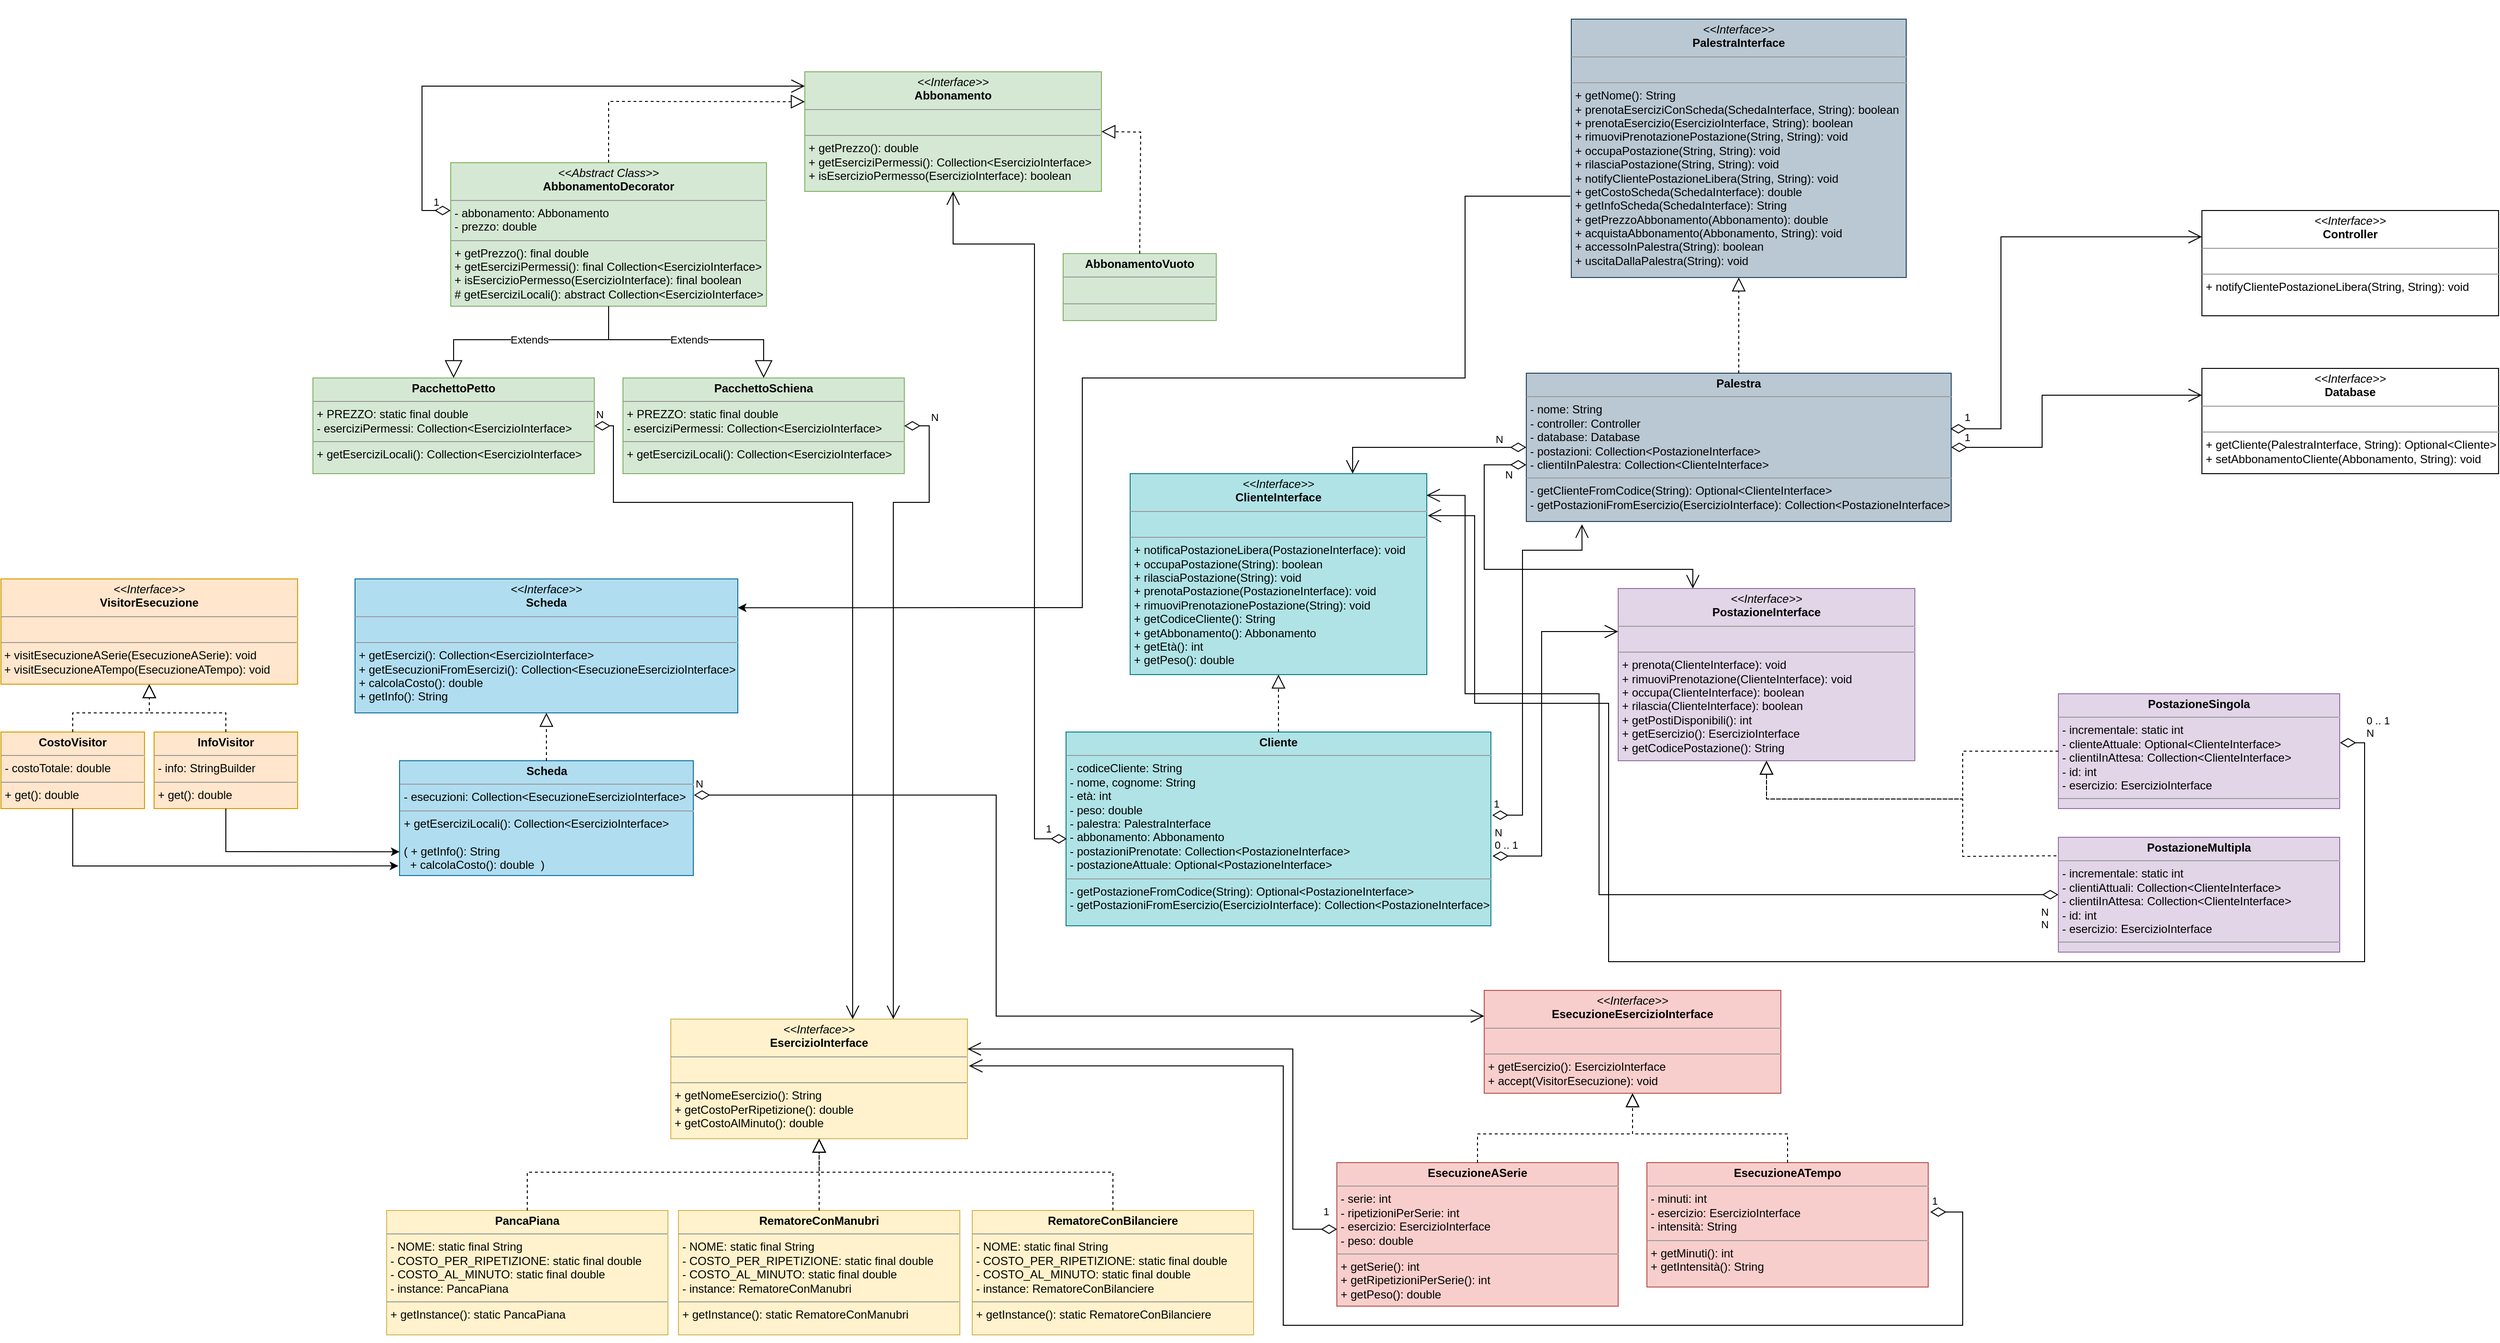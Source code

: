 <mxfile version="20.8.7" type="device"><diagram id="NcUBOvsC5XP6fZwKayEn" name="Page-1"><mxGraphModel dx="2740" dy="1532" grid="1" gridSize="10" guides="1" tooltips="1" connect="1" arrows="1" fold="1" page="1" pageScale="1" pageWidth="4681" pageHeight="3300" math="0" shadow="0"><root><mxCell id="0"/><mxCell id="1" parent="0"/><mxCell id="Mu6heI8uzKgFYWderFou-1" value="&lt;p style=&quot;margin:0px;margin-top:4px;text-align:center;&quot;&gt;&lt;i&gt;&amp;lt;&amp;lt;Interface&amp;gt;&amp;gt;&lt;/i&gt;&lt;br&gt;&lt;b&gt;Database&lt;/b&gt;&lt;br&gt;&lt;/p&gt;&lt;hr size=&quot;1&quot;&gt;&lt;p style=&quot;margin:0px;margin-left:4px;&quot;&gt;&lt;br&gt;&lt;/p&gt;&lt;hr size=&quot;1&quot;&gt;&lt;p style=&quot;margin:0px;margin-left:4px;&quot;&gt;+ getCliente(PalestraInterface, String): Optional&amp;lt;Cliente&amp;gt;&lt;br&gt;+ setAbbonamentoCliente(Abbonamento, String): void&lt;br&gt;&lt;/p&gt;" style="verticalAlign=top;align=left;overflow=fill;fontSize=12;fontFamily=Helvetica;html=1;" parent="1" vertex="1"><mxGeometry x="2650" y="1070" width="310" height="110" as="geometry"/></mxCell><mxCell id="Mu6heI8uzKgFYWderFou-2" value="&lt;p style=&quot;margin:0px;margin-top:4px;text-align:center;&quot;&gt;&lt;i&gt;&amp;lt;&amp;lt;Interface&amp;gt;&amp;gt;&lt;/i&gt;&lt;br&gt;&lt;b&gt;Controller&lt;/b&gt;&lt;br&gt;&lt;/p&gt;&lt;hr size=&quot;1&quot;&gt;&lt;p style=&quot;margin:0px;margin-left:4px;&quot;&gt;&lt;br&gt;&lt;/p&gt;&lt;hr size=&quot;1&quot;&gt;&lt;p style=&quot;margin:0px;margin-left:4px;&quot;&gt;+ notifyClientePostazioneLibera(String, String): void&lt;br&gt;&lt;/p&gt;" style="verticalAlign=top;align=left;overflow=fill;fontSize=12;fontFamily=Helvetica;html=1;" parent="1" vertex="1"><mxGeometry x="2650" y="905" width="310" height="110" as="geometry"/></mxCell><mxCell id="Mu6heI8uzKgFYWderFou-4" value="&amp;nbsp;" style="text;whiteSpace=wrap;html=1;" parent="1" vertex="1"><mxGeometry x="2011" y="685" width="40" height="40" as="geometry"/></mxCell><mxCell id="Mu6heI8uzKgFYWderFou-5" value="&lt;p style=&quot;margin:0px;margin-top:4px;text-align:center;&quot;&gt;&lt;i&gt;&amp;lt;&amp;lt;Interface&amp;gt;&amp;gt;&lt;/i&gt;&lt;br&gt;&lt;b&gt;PalestraInterface&lt;/b&gt;&lt;br&gt;&lt;/p&gt;&lt;hr size=&quot;1&quot;&gt;&lt;p style=&quot;margin:0px;margin-left:4px;&quot;&gt;&lt;br&gt;&lt;/p&gt;&lt;hr size=&quot;1&quot;&gt;&lt;p style=&quot;margin:0px;margin-left:4px;&quot;&gt;+ getNome(): String&lt;br&gt;+ prenotaEserciziConScheda(SchedaInterface, String): boolean&lt;/p&gt;&lt;p style=&quot;margin:0px;margin-left:4px;&quot;&gt;+ prenotaEsercizio(EsercizioInterface, String): boolean&lt;/p&gt;&lt;p style=&quot;margin:0px;margin-left:4px;&quot;&gt;+ rimuoviPrenotazionePostazione(String, String): void&lt;/p&gt;&lt;p style=&quot;margin:0px;margin-left:4px;&quot;&gt;+ occupaPostazione(String, String): void&lt;/p&gt;&lt;p style=&quot;margin:0px;margin-left:4px;&quot;&gt;+ rilasciaPostazione(String, String): void&lt;/p&gt;&lt;p style=&quot;margin:0px;margin-left:4px;&quot;&gt;+ notifyClientePostazioneLibera(String, String): void&lt;/p&gt;&lt;p style=&quot;margin:0px;margin-left:4px;&quot;&gt;+ getCostoScheda(SchedaInterface): double&lt;/p&gt;&lt;p style=&quot;margin:0px;margin-left:4px;&quot;&gt;+ getInfoScheda(SchedaInterface): String&lt;/p&gt;&lt;p style=&quot;margin:0px;margin-left:4px;&quot;&gt;+ getPrezzoAbbonamento(Abbonamento): double&lt;/p&gt;&lt;p style=&quot;margin:0px;margin-left:4px;&quot;&gt;+ acquistaAbbonamento(Abbonamento, String): void&lt;/p&gt;&lt;p style=&quot;margin:0px;margin-left:4px;&quot;&gt;+ accessoInPalestra(String): boolean&lt;/p&gt;&lt;p style=&quot;margin:0px;margin-left:4px;&quot;&gt;+ uscitaDallaPalestra(String): void&lt;br&gt;&lt;/p&gt;" style="verticalAlign=top;align=left;overflow=fill;fontSize=12;fontFamily=Helvetica;html=1;fillColor=#bac8d3;strokeColor=#23445d;" parent="1" vertex="1"><mxGeometry x="1991" y="705" width="350" height="270" as="geometry"/></mxCell><mxCell id="Mu6heI8uzKgFYWderFou-6" value="&lt;p style=&quot;margin:0px;margin-top:4px;text-align:center;&quot;&gt;&lt;i&gt;&amp;lt;&amp;lt;Interface&amp;gt;&amp;gt;&lt;/i&gt;&lt;br&gt;&lt;b&gt;Abbonamento&lt;/b&gt;&lt;br&gt;&lt;/p&gt;&lt;hr size=&quot;1&quot;&gt;&lt;p style=&quot;margin:0px;margin-left:4px;&quot;&gt;&lt;br&gt;&lt;/p&gt;&lt;hr size=&quot;1&quot;&gt;&lt;p style=&quot;margin:0px;margin-left:4px;&quot;&gt;+ getPrezzo(): double&lt;br&gt;+ getEserciziPermessi(): Collection&amp;lt;EsercizioInterface&amp;gt;&lt;/p&gt;&lt;p style=&quot;margin:0px;margin-left:4px;&quot;&gt;+ isEsercizioPermesso(EsercizioInterface): boolean&lt;br&gt;&lt;/p&gt;" style="verticalAlign=top;align=left;overflow=fill;fontSize=12;fontFamily=Helvetica;html=1;fillColor=#d5e8d4;strokeColor=#82b366;" parent="1" vertex="1"><mxGeometry x="1190" y="760" width="310" height="125" as="geometry"/></mxCell><mxCell id="Mu6heI8uzKgFYWderFou-7" value="&lt;p style=&quot;margin:0px;margin-top:4px;text-align:center;&quot;&gt;&lt;i&gt;&amp;lt;&amp;lt;Abstract Class&amp;gt;&amp;gt;&lt;/i&gt;&lt;br&gt;&lt;b&gt;AbbonamentoDecorator&lt;/b&gt;&lt;br&gt;&lt;/p&gt;&lt;hr size=&quot;1&quot;&gt;&lt;p style=&quot;margin:0px;margin-left:4px;&quot;&gt;- abbonamento: Abbonamento&lt;br&gt;&lt;/p&gt;&lt;p style=&quot;margin:0px;margin-left:4px;&quot;&gt;- prezzo: double&lt;br&gt;&lt;/p&gt;&lt;hr size=&quot;1&quot;&gt;&lt;p style=&quot;margin:0px;margin-left:4px;&quot;&gt;+ getPrezzo(): final double&lt;br&gt;+ getEserciziPermessi(): final Collection&amp;lt;EsercizioInterface&amp;gt;&lt;/p&gt;&lt;p style=&quot;margin:0px;margin-left:4px;&quot;&gt;+ isEsercizioPermesso(EsercizioInterface): final boolean&lt;/p&gt;&lt;p style=&quot;margin:0px;margin-left:4px;&quot;&gt;# getEserciziLocali(): abstract Collection&amp;lt;EsercizioInterface&amp;gt;&lt;br&gt;&lt;/p&gt;" style="verticalAlign=top;align=left;overflow=fill;fontSize=12;fontFamily=Helvetica;html=1;fillColor=#d5e8d4;strokeColor=#82b366;" parent="1" vertex="1"><mxGeometry x="820" y="855" width="330" height="150" as="geometry"/></mxCell><mxCell id="Mu6heI8uzKgFYWderFou-8" value="" style="endArrow=block;dashed=1;endFill=0;endSize=12;html=1;rounded=0;exitX=0.5;exitY=0;exitDx=0;exitDy=0;entryX=0;entryY=0.25;entryDx=0;entryDy=0;" parent="1" source="Mu6heI8uzKgFYWderFou-7" target="Mu6heI8uzKgFYWderFou-6" edge="1"><mxGeometry width="160" relative="1" as="geometry"><mxPoint x="1000" y="895" as="sourcePoint"/><mxPoint x="1160" y="895" as="targetPoint"/><Array as="points"><mxPoint x="985" y="791"/></Array></mxGeometry></mxCell><mxCell id="Mu6heI8uzKgFYWderFou-9" value="&lt;p style=&quot;margin:0px;margin-top:4px;text-align:center;&quot;&gt;&lt;i&gt;&amp;lt;&amp;lt;Interface&amp;gt;&amp;gt;&lt;/i&gt;&lt;br&gt;&lt;b&gt;ClienteInterface&lt;/b&gt;&lt;br&gt;&lt;/p&gt;&lt;hr size=&quot;1&quot;&gt;&lt;p style=&quot;margin:0px;margin-left:4px;&quot;&gt;&lt;br&gt;&lt;/p&gt;&lt;hr size=&quot;1&quot;&gt;&lt;p style=&quot;margin:0px;margin-left:4px;&quot;&gt;+ notificaPostazioneLibera(PostazioneInterface): void&lt;/p&gt;&lt;p style=&quot;margin:0px;margin-left:4px;&quot;&gt;+ occupaPostazione(String): boolean&lt;br&gt;&lt;/p&gt;&lt;p style=&quot;margin:0px;margin-left:4px;&quot;&gt;+ rilasciaPostazione(String): void&lt;/p&gt;&lt;p style=&quot;margin:0px;margin-left:4px;&quot;&gt;+ prenotaPostazione(PostazioneInterface): void&lt;/p&gt;&lt;p style=&quot;margin:0px;margin-left:4px;&quot;&gt;+ rimuoviPrenotazionePostazione(String): void&lt;/p&gt;&lt;p style=&quot;margin:0px;margin-left:4px;&quot;&gt;+ getCodiceCliente(): String&lt;/p&gt;&lt;p style=&quot;margin:0px;margin-left:4px;&quot;&gt;+ getAbbonamento(): Abbonamento&lt;/p&gt;&lt;p style=&quot;margin:0px;margin-left:4px;&quot;&gt;+ getEtà(): int&lt;/p&gt;&lt;p style=&quot;margin:0px;margin-left:4px;&quot;&gt;+ getPeso(): double&lt;br&gt;&lt;/p&gt;" style="verticalAlign=top;align=left;overflow=fill;fontSize=12;fontFamily=Helvetica;html=1;fillColor=#b0e3e6;strokeColor=#0e8088;" parent="1" vertex="1"><mxGeometry x="1530" y="1180" width="310" height="210" as="geometry"/></mxCell><mxCell id="Mu6heI8uzKgFYWderFou-10" value="&lt;p style=&quot;margin:0px;margin-top:4px;text-align:center;&quot;&gt;&lt;i&gt;&amp;lt;&amp;lt;Interface&amp;gt;&amp;gt;&lt;/i&gt;&lt;br&gt;&lt;b&gt;EsecuzioneEsercizioInterface&lt;/b&gt;&lt;br&gt;&lt;/p&gt;&lt;hr size=&quot;1&quot;&gt;&lt;p style=&quot;margin:0px;margin-left:4px;&quot;&gt;&lt;br&gt;&lt;/p&gt;&lt;hr size=&quot;1&quot;&gt;&lt;p style=&quot;margin:0px;margin-left:4px;&quot;&gt;+ getEsercizio(): EsercizioInterface&lt;/p&gt;&lt;p style=&quot;margin:0px;margin-left:4px;&quot;&gt;+ accept(VisitorEsecuzione): void&lt;br&gt;&lt;/p&gt;&lt;p style=&quot;margin:0px;margin-left:4px;&quot;&gt;&lt;br&gt;&lt;/p&gt;" style="verticalAlign=top;align=left;overflow=fill;fontSize=12;fontFamily=Helvetica;html=1;fillColor=#f8cecc;strokeColor=#b85450;" parent="1" vertex="1"><mxGeometry x="1900" y="1720" width="310" height="107.5" as="geometry"/></mxCell><mxCell id="Mu6heI8uzKgFYWderFou-11" value="&lt;p style=&quot;margin:0px;margin-top:4px;text-align:center;&quot;&gt;&lt;i&gt;&amp;lt;&amp;lt;Interface&amp;gt;&amp;gt;&lt;/i&gt;&lt;br&gt;&lt;b&gt;EsercizioInterface&lt;/b&gt;&lt;br&gt;&lt;/p&gt;&lt;hr size=&quot;1&quot;&gt;&lt;p style=&quot;margin:0px;margin-left:4px;&quot;&gt;&lt;br&gt;&lt;/p&gt;&lt;hr size=&quot;1&quot;&gt;&lt;p style=&quot;margin:0px;margin-left:4px;&quot;&gt;+ getNomeEsercizio(): String&lt;/p&gt;&lt;p style=&quot;margin:0px;margin-left:4px;&quot;&gt;+ getCostoPerRipetizione(): double&lt;br&gt;&lt;/p&gt;&lt;p style=&quot;margin:0px;margin-left:4px;&quot;&gt;+ getCostoAlMinuto(): double&lt;br&gt;&lt;/p&gt;" style="verticalAlign=top;align=left;overflow=fill;fontSize=12;fontFamily=Helvetica;html=1;fillColor=#fff2cc;strokeColor=#d6b656;" parent="1" vertex="1"><mxGeometry x="1050" y="1750" width="310" height="125" as="geometry"/></mxCell><mxCell id="Mu6heI8uzKgFYWderFou-12" value="&lt;p style=&quot;margin:0px;margin-top:4px;text-align:center;&quot;&gt;&lt;i&gt;&amp;lt;&amp;lt;Interface&amp;gt;&amp;gt;&lt;/i&gt;&lt;br&gt;&lt;b&gt;PostazioneInterface&lt;/b&gt;&lt;br&gt;&lt;/p&gt;&lt;hr size=&quot;1&quot;&gt;&lt;p style=&quot;margin:0px;margin-left:4px;&quot;&gt;&lt;br&gt;&lt;/p&gt;&lt;hr size=&quot;1&quot;&gt;&lt;p style=&quot;margin:0px;margin-left:4px;&quot;&gt;+ prenota(ClienteInterface): void&lt;br&gt;+ rimuoviPrenotazione(ClienteInterface): void&lt;br&gt;&lt;/p&gt;&lt;p style=&quot;margin:0px;margin-left:4px;&quot;&gt;+ occupa(ClienteInterface): boolean&lt;/p&gt;&lt;p style=&quot;margin:0px;margin-left:4px;&quot;&gt;+ rilascia(ClienteInterface): boolean&lt;/p&gt;&lt;p style=&quot;margin:0px;margin-left:4px;&quot;&gt;+ getPostiDisponibili(): int&lt;/p&gt;&lt;p style=&quot;margin:0px;margin-left:4px;&quot;&gt;+ getEsercizio(): EsercizioInterface&lt;/p&gt;&lt;p style=&quot;margin:0px;margin-left:4px;&quot;&gt;+ getCodicePostazione(): String&lt;br&gt;&lt;/p&gt;" style="verticalAlign=top;align=left;overflow=fill;fontSize=12;fontFamily=Helvetica;html=1;fillColor=#e1d5e7;strokeColor=#9673a6;" parent="1" vertex="1"><mxGeometry x="2040" y="1300" width="310" height="180" as="geometry"/></mxCell><mxCell id="Mu6heI8uzKgFYWderFou-13" value="&lt;p style=&quot;margin:0px;margin-top:4px;text-align:center;&quot;&gt;&lt;i&gt;&amp;lt;&amp;lt;Interface&amp;gt;&amp;gt;&lt;/i&gt;&lt;br&gt;&lt;b&gt;Scheda&lt;/b&gt;&lt;br&gt;&lt;/p&gt;&lt;hr size=&quot;1&quot;&gt;&lt;p style=&quot;margin:0px;margin-left:4px;&quot;&gt;&lt;br&gt;&lt;/p&gt;&lt;hr size=&quot;1&quot;&gt;&lt;p style=&quot;margin:0px;margin-left:4px;&quot;&gt;+ getEsercizi(): Collection&amp;lt;EsercizioInterface&amp;gt;&lt;/p&gt;&lt;p style=&quot;margin:0px;margin-left:4px;&quot;&gt;+ getEsecuzioniFromEsercizi(): Collection&amp;lt;EsecuzioneEsercizioInterface&amp;gt;&lt;/p&gt;&lt;p style=&quot;margin:0px;margin-left:4px;&quot;&gt;+ calcolaCosto(): double&lt;/p&gt;&lt;p style=&quot;margin:0px;margin-left:4px;&quot;&gt;+ getInfo(): String&lt;br&gt;&lt;/p&gt;" style="verticalAlign=top;align=left;overflow=fill;fontSize=12;fontFamily=Helvetica;html=1;fillColor=#b1ddf0;strokeColor=#10739e;" parent="1" vertex="1"><mxGeometry x="720" y="1290" width="400" height="140" as="geometry"/></mxCell><mxCell id="Mu6heI8uzKgFYWderFou-14" value="&lt;p style=&quot;margin:0px;margin-top:4px;text-align:center;&quot;&gt;&lt;i&gt;&amp;lt;&amp;lt;Interface&amp;gt;&amp;gt;&lt;/i&gt;&lt;br&gt;&lt;b&gt;VisitorEsecuzione&lt;/b&gt;&lt;br&gt;&lt;/p&gt;&lt;hr size=&quot;1&quot;&gt;&lt;p style=&quot;margin:0px;margin-left:4px;&quot;&gt;&lt;br&gt;&lt;/p&gt;&lt;hr size=&quot;1&quot;&gt;&lt;div&gt;&amp;nbsp;+ visitEsecuzioneASerie(EsecuzioneASerie): void&lt;/div&gt;&lt;div&gt;&amp;nbsp;+ visitEsecuzioneATempo(EsecuzioneATempo): void&lt;br&gt;&lt;/div&gt;&lt;div&gt;&lt;br&gt;&lt;/div&gt;&lt;p style=&quot;margin:0px;margin-left:4px;&quot;&gt;&lt;br&gt;&lt;/p&gt;" style="verticalAlign=top;align=left;overflow=fill;fontSize=12;fontFamily=Helvetica;html=1;fillColor=#ffe6cc;strokeColor=#d79b00;" parent="1" vertex="1"><mxGeometry x="350" y="1290" width="310" height="110" as="geometry"/></mxCell><mxCell id="Mu6heI8uzKgFYWderFou-15" value="&amp;nbsp;" style="text;whiteSpace=wrap;html=1;" parent="1" vertex="1"><mxGeometry x="880" y="815" width="40" height="40" as="geometry"/></mxCell><mxCell id="Mu6heI8uzKgFYWderFou-19" value="1" style="endArrow=open;html=1;endSize=12;startArrow=diamondThin;startSize=14;startFill=0;edgeStyle=orthogonalEdgeStyle;align=left;verticalAlign=bottom;rounded=0;entryX=0;entryY=0.12;entryDx=0;entryDy=0;entryPerimeter=0;exitX=0;exitY=0.333;exitDx=0;exitDy=0;exitPerimeter=0;" parent="1" source="Mu6heI8uzKgFYWderFou-7" target="Mu6heI8uzKgFYWderFou-6" edge="1"><mxGeometry x="-0.929" relative="1" as="geometry"><mxPoint x="890" y="705" as="sourcePoint"/><mxPoint x="1050" y="705" as="targetPoint"/><Array as="points"><mxPoint x="790" y="905"/><mxPoint x="790" y="775"/></Array><mxPoint as="offset"/></mxGeometry></mxCell><mxCell id="Mu6heI8uzKgFYWderFou-25" value="&lt;p style=&quot;margin:0px;margin-top:4px;text-align:center;&quot;&gt;&lt;b&gt;Palestra&lt;/b&gt;&lt;br&gt;&lt;/p&gt;&lt;hr size=&quot;1&quot;&gt;&lt;p style=&quot;margin:0px;margin-left:4px;&quot;&gt;- nome: String&lt;/p&gt;&lt;p style=&quot;margin:0px;margin-left:4px;&quot;&gt;- controller: Controller&lt;/p&gt;&lt;p style=&quot;margin:0px;margin-left:4px;&quot;&gt;- database: Database&lt;/p&gt;&lt;p style=&quot;margin:0px;margin-left:4px;&quot;&gt;- postazioni: Collection&amp;lt;PostazioneInterface&amp;gt;&lt;/p&gt;&lt;p style=&quot;margin:0px;margin-left:4px;&quot;&gt;- clientiInPalestra: Collection&amp;lt;ClienteInterface&amp;gt;&lt;br&gt;&lt;/p&gt;&lt;hr size=&quot;1&quot;&gt;&lt;p style=&quot;margin:0px;margin-left:4px;&quot;&gt;- getClienteFromCodice(String): Optional&amp;lt;ClienteInterface&amp;gt;&lt;/p&gt;&lt;p style=&quot;margin:0px;margin-left:4px;&quot;&gt;- getPostazioniFromEsercizio(EsercizioInterface): Collection&amp;lt;PostazioneInterface&amp;gt;&lt;br&gt;&lt;/p&gt;" style="verticalAlign=top;align=left;overflow=fill;fontSize=12;fontFamily=Helvetica;html=1;fillColor=#bac8d3;strokeColor=#23445d;" parent="1" vertex="1"><mxGeometry x="1944" y="1075" width="444" height="155" as="geometry"/></mxCell><mxCell id="Mu6heI8uzKgFYWderFou-30" value="1" style="endArrow=open;html=1;endSize=12;startArrow=diamondThin;startSize=14;startFill=0;edgeStyle=orthogonalEdgeStyle;align=left;verticalAlign=bottom;rounded=0;exitX=0.998;exitY=0.375;exitDx=0;exitDy=0;exitPerimeter=0;entryX=0;entryY=0.25;entryDx=0;entryDy=0;" parent="1" source="Mu6heI8uzKgFYWderFou-25" target="Mu6heI8uzKgFYWderFou-2" edge="1"><mxGeometry x="-0.944" y="3" relative="1" as="geometry"><mxPoint x="2490" y="1100" as="sourcePoint"/><mxPoint x="2650" y="1100" as="targetPoint"/><Array as="points"><mxPoint x="2440" y="1133"/><mxPoint x="2440" y="933"/></Array><mxPoint as="offset"/></mxGeometry></mxCell><mxCell id="Mu6heI8uzKgFYWderFou-31" value="1" style="endArrow=open;html=1;endSize=12;startArrow=diamondThin;startSize=14;startFill=0;edgeStyle=orthogonalEdgeStyle;align=left;verticalAlign=bottom;rounded=0;exitX=1;exitY=0.5;exitDx=0;exitDy=0;entryX=0;entryY=0.25;entryDx=0;entryDy=0;" parent="1" source="Mu6heI8uzKgFYWderFou-25" target="Mu6heI8uzKgFYWderFou-1" edge="1"><mxGeometry x="-0.924" y="3" relative="1" as="geometry"><mxPoint x="2430.002" y="1164.995" as="sourcePoint"/><mxPoint x="2692.89" y="964.37" as="targetPoint"/><Array as="points"><mxPoint x="2483" y="1153"/><mxPoint x="2483" y="1098"/><mxPoint x="2650" y="1098"/></Array><mxPoint y="1" as="offset"/></mxGeometry></mxCell><mxCell id="Mu6heI8uzKgFYWderFou-34" value="N" style="endArrow=open;html=1;endSize=12;startArrow=diamondThin;startSize=14;startFill=0;edgeStyle=orthogonalEdgeStyle;align=left;verticalAlign=bottom;rounded=0;entryX=0.75;entryY=0;entryDx=0;entryDy=0;exitX=0;exitY=0.5;exitDx=0;exitDy=0;" parent="1" source="Mu6heI8uzKgFYWderFou-25" target="Mu6heI8uzKgFYWderFou-9" edge="1"><mxGeometry x="-0.675" relative="1" as="geometry"><mxPoint x="1940" y="1150" as="sourcePoint"/><mxPoint x="2130" y="1270" as="targetPoint"/><mxPoint as="offset"/></mxGeometry></mxCell><mxCell id="Mu6heI8uzKgFYWderFou-35" value="N" style="endArrow=open;html=1;endSize=12;startArrow=diamondThin;startSize=14;startFill=0;edgeStyle=orthogonalEdgeStyle;align=left;verticalAlign=bottom;rounded=0;entryX=0.25;entryY=0;entryDx=0;entryDy=0;exitX=0;exitY=0.618;exitDx=0;exitDy=0;exitPerimeter=0;" parent="1" source="Mu6heI8uzKgFYWderFou-25" target="Mu6heI8uzKgFYWderFou-12" edge="1"><mxGeometry x="-0.877" y="19" relative="1" as="geometry"><mxPoint x="1940" y="1170" as="sourcePoint"/><mxPoint x="1620" y="1430" as="targetPoint"/><mxPoint as="offset"/><Array as="points"><mxPoint x="1900" y="1171"/><mxPoint x="1900" y="1280"/><mxPoint x="2118" y="1280"/><mxPoint x="2118" y="1300"/><mxPoint x="2117" y="1300"/></Array></mxGeometry></mxCell><mxCell id="Mu6heI8uzKgFYWderFou-36" value="&lt;p style=&quot;margin:0px;margin-top:4px;text-align:center;&quot;&gt;&lt;b&gt;AbbonamentoVuoto&lt;/b&gt;&lt;br&gt;&lt;/p&gt;&lt;hr size=&quot;1&quot;&gt;&lt;p style=&quot;margin:0px;margin-left:4px;&quot;&gt;&lt;br&gt;&lt;/p&gt;&lt;hr size=&quot;1&quot;&gt;" style="verticalAlign=top;align=left;overflow=fill;fontSize=12;fontFamily=Helvetica;html=1;fillColor=#d5e8d4;strokeColor=#82b366;" parent="1" vertex="1"><mxGeometry x="1460" y="950" width="160" height="70" as="geometry"/></mxCell><mxCell id="Mu6heI8uzKgFYWderFou-38" value="&lt;p style=&quot;margin:0px;margin-top:4px;text-align:center;&quot;&gt;&lt;b&gt;PacchettoPetto&lt;/b&gt;&lt;br&gt;&lt;/p&gt;&lt;hr size=&quot;1&quot;&gt;&lt;p style=&quot;margin:0px;margin-left:4px;&quot;&gt;+ PREZZO: static final double&lt;/p&gt;&lt;p style=&quot;margin:0px;margin-left:4px;&quot;&gt;- eserciziPermessi: Collection&amp;lt;EsercizioInterface&amp;gt;&lt;br&gt;&lt;/p&gt;&lt;hr size=&quot;1&quot;&gt;&lt;p style=&quot;margin:0px;margin-left:4px;&quot;&gt;+ getEserciziLocali(): Collection&amp;lt;EsercizioInterface&amp;gt;&lt;br&gt;&lt;/p&gt;&lt;p style=&quot;margin:0px;margin-left:4px;&quot;&gt;&lt;br&gt;&lt;/p&gt;" style="verticalAlign=top;align=left;overflow=fill;fontSize=12;fontFamily=Helvetica;html=1;fillColor=#d5e8d4;strokeColor=#82b366;" parent="1" vertex="1"><mxGeometry x="676" y="1080" width="294" height="100" as="geometry"/></mxCell><mxCell id="Mu6heI8uzKgFYWderFou-39" value="&lt;p style=&quot;margin:0px;margin-top:4px;text-align:center;&quot;&gt;&lt;b&gt;PacchettoSchiena&lt;/b&gt;&lt;br&gt;&lt;/p&gt;&lt;hr size=&quot;1&quot;&gt;&lt;p style=&quot;margin:0px;margin-left:4px;&quot;&gt;+ PREZZO: static final double&lt;/p&gt;&lt;p style=&quot;margin:0px;margin-left:4px;&quot;&gt;- eserciziPermessi: Collection&amp;lt;EsercizioInterface&amp;gt;&lt;br&gt;&lt;/p&gt;&lt;hr size=&quot;1&quot;&gt;&lt;p style=&quot;margin:0px;margin-left:4px;&quot;&gt;+ getEserciziLocali(): Collection&amp;lt;EsercizioInterface&amp;gt;&lt;br&gt;&lt;/p&gt;&lt;p style=&quot;margin:0px;margin-left:4px;&quot;&gt;&lt;br&gt;&lt;/p&gt;" style="verticalAlign=top;align=left;overflow=fill;fontSize=12;fontFamily=Helvetica;html=1;fillColor=#d5e8d4;strokeColor=#82b366;" parent="1" vertex="1"><mxGeometry x="1000" y="1080" width="294" height="100" as="geometry"/></mxCell><mxCell id="Mu6heI8uzKgFYWderFou-40" value="Extends" style="endArrow=block;endSize=16;endFill=0;html=1;rounded=0;exitX=0.5;exitY=1;exitDx=0;exitDy=0;entryX=0.5;entryY=0;entryDx=0;entryDy=0;" parent="1" source="Mu6heI8uzKgFYWderFou-7" target="Mu6heI8uzKgFYWderFou-39" edge="1"><mxGeometry width="160" relative="1" as="geometry"><mxPoint x="992.5" y="1010" as="sourcePoint"/><mxPoint x="1110" y="1075" as="targetPoint"/><Array as="points"><mxPoint x="985" y="1040"/><mxPoint x="1147" y="1040"/></Array></mxGeometry></mxCell><mxCell id="Mu6heI8uzKgFYWderFou-41" value="Extends" style="endArrow=block;endSize=16;endFill=0;html=1;rounded=0;exitX=0.5;exitY=1;exitDx=0;exitDy=0;entryX=0.5;entryY=0;entryDx=0;entryDy=0;" parent="1" source="Mu6heI8uzKgFYWderFou-7" target="Mu6heI8uzKgFYWderFou-38" edge="1"><mxGeometry width="160" relative="1" as="geometry"><mxPoint x="980" y="1015" as="sourcePoint"/><mxPoint x="1142.0" y="1090" as="targetPoint"/><Array as="points"><mxPoint x="985" y="1040"/><mxPoint x="823" y="1040"/></Array></mxGeometry></mxCell><mxCell id="Mu6heI8uzKgFYWderFou-43" value="N" style="endArrow=open;html=1;endSize=12;startArrow=diamondThin;startSize=14;startFill=0;edgeStyle=orthogonalEdgeStyle;align=left;verticalAlign=bottom;rounded=0;entryX=0.75;entryY=0;entryDx=0;entryDy=0;exitX=1;exitY=0.5;exitDx=0;exitDy=0;" parent="1" source="Mu6heI8uzKgFYWderFou-39" target="Mu6heI8uzKgFYWderFou-11" edge="1"><mxGeometry x="-0.926" relative="1" as="geometry"><mxPoint x="1460" y="1190.01" as="sourcePoint"/><mxPoint x="1278.5" y="1217.51" as="targetPoint"/><mxPoint as="offset"/><Array as="points"><mxPoint x="1320" y="1130"/><mxPoint x="1320" y="1210"/><mxPoint x="1283" y="1210"/></Array></mxGeometry></mxCell><mxCell id="Mu6heI8uzKgFYWderFou-45" value="N" style="endArrow=open;html=1;endSize=12;startArrow=diamondThin;startSize=14;startFill=0;edgeStyle=orthogonalEdgeStyle;align=left;verticalAlign=bottom;rounded=0;exitX=1;exitY=0.5;exitDx=0;exitDy=0;entryX=0.613;entryY=0;entryDx=0;entryDy=0;entryPerimeter=0;" parent="1" source="Mu6heI8uzKgFYWderFou-38" target="Mu6heI8uzKgFYWderFou-11" edge="1"><mxGeometry x="-1" y="3" relative="1" as="geometry"><mxPoint x="1180" y="1500" as="sourcePoint"/><mxPoint x="1340" y="1500" as="targetPoint"/><Array as="points"><mxPoint x="990" y="1130"/><mxPoint x="990" y="1210"/><mxPoint x="1240" y="1210"/></Array></mxGeometry></mxCell><mxCell id="Mu6heI8uzKgFYWderFou-47" value="&lt;p style=&quot;margin:0px;margin-top:4px;text-align:center;&quot;&gt;&lt;b&gt;Cliente&lt;/b&gt;&lt;br&gt;&lt;/p&gt;&lt;hr size=&quot;1&quot;&gt;&lt;p style=&quot;margin:0px;margin-left:4px;&quot;&gt;- codiceCliente: String&lt;br&gt;&lt;/p&gt;&lt;p style=&quot;margin:0px;margin-left:4px;&quot;&gt;- nome, cognome: String&lt;/p&gt;&lt;p style=&quot;margin:0px;margin-left:4px;&quot;&gt;- età: int&lt;/p&gt;&lt;p style=&quot;margin:0px;margin-left:4px;&quot;&gt;- peso: double&lt;br&gt;&lt;/p&gt;&lt;p style=&quot;margin:0px;margin-left:4px;&quot;&gt;- palestra: PalestraInterface&lt;br&gt;&lt;/p&gt;&lt;p style=&quot;margin:0px;margin-left:4px;&quot;&gt;- abbonamento: Abbonamento&lt;br&gt;&lt;/p&gt;&lt;p style=&quot;margin:0px;margin-left:4px;&quot;&gt;- postazioniPrenotate: Collection&amp;lt;PostazioneInterface&amp;gt;&lt;/p&gt;&lt;p style=&quot;margin:0px;margin-left:4px;&quot;&gt;- postazioneAttuale: Optional&amp;lt;PostazioneInterface&amp;gt;&lt;br&gt;&lt;/p&gt;&lt;hr size=&quot;1&quot;&gt;&lt;p style=&quot;margin:0px;margin-left:4px;&quot;&gt;- getPostazioneFromCodice(String): Optional&amp;lt;PostazioneInterface&amp;gt;&lt;/p&gt;&lt;p style=&quot;margin:0px;margin-left:4px;&quot;&gt;- getPostazioniFromEsercizio(EsercizioInterface): Collection&amp;lt;PostazioneInterface&amp;gt;&lt;br&gt;&lt;/p&gt;" style="verticalAlign=top;align=left;overflow=fill;fontSize=12;fontFamily=Helvetica;html=1;fillColor=#b0e3e6;strokeColor=#0e8088;" parent="1" vertex="1"><mxGeometry x="1463" y="1450" width="444" height="202.5" as="geometry"/></mxCell><mxCell id="Mu6heI8uzKgFYWderFou-49" value="1" style="endArrow=open;html=1;endSize=12;startArrow=diamondThin;startSize=14;startFill=0;edgeStyle=orthogonalEdgeStyle;align=left;verticalAlign=bottom;rounded=0;exitX=0.002;exitY=0.551;exitDx=0;exitDy=0;entryX=0.5;entryY=1;entryDx=0;entryDy=0;exitPerimeter=0;" parent="1" source="Mu6heI8uzKgFYWderFou-47" target="Mu6heI8uzKgFYWderFou-6" edge="1"><mxGeometry x="-0.94" y="-2" relative="1" as="geometry"><mxPoint x="1570" y="1280" as="sourcePoint"/><mxPoint x="1410" y="1280" as="targetPoint"/><Array as="points"><mxPoint x="1430" y="1562"/><mxPoint x="1430" y="940"/><mxPoint x="1345" y="940"/></Array><mxPoint as="offset"/></mxGeometry></mxCell><mxCell id="Mu6heI8uzKgFYWderFou-50" value="1" style="endArrow=open;html=1;endSize=12;startArrow=diamondThin;startSize=14;startFill=0;edgeStyle=orthogonalEdgeStyle;align=left;verticalAlign=bottom;rounded=0;exitX=1.003;exitY=0.429;exitDx=0;exitDy=0;entryX=0.131;entryY=1.019;entryDx=0;entryDy=0;entryPerimeter=0;exitPerimeter=0;" parent="1" source="Mu6heI8uzKgFYWderFou-47" target="Mu6heI8uzKgFYWderFou-25" edge="1"><mxGeometry x="-1" y="3" relative="1" as="geometry"><mxPoint x="1710" y="1390" as="sourcePoint"/><mxPoint x="1870" y="1390" as="targetPoint"/><Array as="points"><mxPoint x="1940" y="1537"/><mxPoint x="1940" y="1260"/><mxPoint x="2002" y="1260"/></Array></mxGeometry></mxCell><mxCell id="Mu6heI8uzKgFYWderFou-51" value="&lt;div&gt;N&lt;br&gt;&lt;/div&gt;&lt;div&gt;0 .. 1&lt;/div&gt;" style="endArrow=open;html=1;endSize=12;startArrow=diamondThin;startSize=14;startFill=0;edgeStyle=orthogonalEdgeStyle;align=left;verticalAlign=bottom;rounded=0;exitX=1.004;exitY=0.64;exitDx=0;exitDy=0;entryX=0;entryY=0.25;entryDx=0;entryDy=0;exitPerimeter=0;" parent="1" source="Mu6heI8uzKgFYWderFou-47" target="Mu6heI8uzKgFYWderFou-12" edge="1"><mxGeometry x="-1" y="3" relative="1" as="geometry"><mxPoint x="1944.8" y="1537.685" as="sourcePoint"/><mxPoint x="2039.964" y="1270.005" as="targetPoint"/><Array as="points"><mxPoint x="1960" y="1580"/><mxPoint x="1960" y="1345"/></Array></mxGeometry></mxCell><mxCell id="Mu6heI8uzKgFYWderFou-53" value="&lt;p style=&quot;margin:0px;margin-top:4px;text-align:center;&quot;&gt;&lt;b&gt;EsecuzioneASerie&lt;/b&gt;&lt;br&gt;&lt;/p&gt;&lt;hr size=&quot;1&quot;&gt;&lt;p style=&quot;margin:0px;margin-left:4px;&quot;&gt;- serie: int&lt;/p&gt;&lt;p style=&quot;margin:0px;margin-left:4px;&quot;&gt;- ripetizioniPerSerie: int&lt;/p&gt;&lt;p style=&quot;margin:0px;margin-left:4px;&quot;&gt;- esercizio: EsercizioInterface&lt;/p&gt;&lt;p style=&quot;margin:0px;margin-left:4px;&quot;&gt;- peso: double&lt;br&gt;&lt;/p&gt;&lt;hr size=&quot;1&quot;&gt;&lt;p style=&quot;margin:0px;margin-left:4px;&quot;&gt;+ getSerie(): int&lt;/p&gt;&lt;p style=&quot;margin:0px;margin-left:4px;&quot;&gt;+ getRipetizioniPerSerie(): int&lt;/p&gt;&lt;p style=&quot;margin:0px;margin-left:4px;&quot;&gt;+ getPeso(): double&lt;br&gt;&lt;/p&gt;&lt;p style=&quot;margin:0px;margin-left:4px;&quot;&gt;&lt;br&gt;&lt;/p&gt;" style="verticalAlign=top;align=left;overflow=fill;fontSize=12;fontFamily=Helvetica;html=1;fillColor=#f8cecc;strokeColor=#b85450;" parent="1" vertex="1"><mxGeometry x="1746" y="1900" width="294" height="150" as="geometry"/></mxCell><mxCell id="Mu6heI8uzKgFYWderFou-54" value="&lt;p style=&quot;margin:0px;margin-top:4px;text-align:center;&quot;&gt;&lt;b&gt;EsecuzioneATempo&lt;/b&gt;&lt;br&gt;&lt;/p&gt;&lt;hr size=&quot;1&quot;&gt;&lt;p style=&quot;margin:0px;margin-left:4px;&quot;&gt;- minuti: int&lt;br&gt;&lt;/p&gt;&lt;p style=&quot;margin:0px;margin-left:4px;&quot;&gt;- esercizio: EsercizioInterface&lt;/p&gt;&lt;p style=&quot;margin:0px;margin-left:4px;&quot;&gt;- intensità: String&lt;br&gt;&lt;/p&gt;&lt;hr size=&quot;1&quot;&gt;&lt;p style=&quot;margin:0px;margin-left:4px;&quot;&gt;+ getMinuti(): int&lt;/p&gt;&lt;p style=&quot;margin:0px;margin-left:4px;&quot;&gt;+ getIntensità(): String&lt;br&gt;&lt;/p&gt;&lt;p style=&quot;margin:0px;margin-left:4px;&quot;&gt;&lt;br&gt;&lt;/p&gt;" style="verticalAlign=top;align=left;overflow=fill;fontSize=12;fontFamily=Helvetica;html=1;fillColor=#f8cecc;strokeColor=#b85450;" parent="1" vertex="1"><mxGeometry x="2070" y="1900" width="294" height="130" as="geometry"/></mxCell><mxCell id="Mu6heI8uzKgFYWderFou-57" value="1" style="endArrow=open;html=1;endSize=12;startArrow=diamondThin;startSize=14;startFill=0;edgeStyle=orthogonalEdgeStyle;align=left;verticalAlign=bottom;rounded=0;exitX=0.001;exitY=0.464;exitDx=0;exitDy=0;entryX=1;entryY=0.25;entryDx=0;entryDy=0;exitPerimeter=0;" parent="1" source="Mu6heI8uzKgFYWderFou-53" target="Mu6heI8uzKgFYWderFou-11" edge="1"><mxGeometry x="-0.943" y="-10" relative="1" as="geometry"><mxPoint x="1660" y="1790" as="sourcePoint"/><mxPoint x="1500" y="1790" as="targetPoint"/><Array as="points"><mxPoint x="1700" y="1970"/><mxPoint x="1700" y="1781"/></Array><mxPoint as="offset"/></mxGeometry></mxCell><mxCell id="Mu6heI8uzKgFYWderFou-58" value="1" style="endArrow=open;html=1;endSize=12;startArrow=diamondThin;startSize=14;startFill=0;edgeStyle=orthogonalEdgeStyle;align=left;verticalAlign=bottom;rounded=0;entryX=1.005;entryY=0.391;entryDx=0;entryDy=0;entryPerimeter=0;exitX=1.007;exitY=0.397;exitDx=0;exitDy=0;exitPerimeter=0;" parent="1" source="Mu6heI8uzKgFYWderFou-54" target="Mu6heI8uzKgFYWderFou-11" edge="1"><mxGeometry x="-1" y="3" relative="1" as="geometry"><mxPoint x="1746.294" y="1988.35" as="sourcePoint"/><mxPoint x="1410" y="1800" as="targetPoint"/><Array as="points"><mxPoint x="2400" y="1952"/><mxPoint x="2400" y="2070"/><mxPoint x="1690" y="2070"/><mxPoint x="1690" y="1799"/></Array></mxGeometry></mxCell><mxCell id="Mu6heI8uzKgFYWderFou-59" value="&lt;p style=&quot;margin:0px;margin-top:4px;text-align:center;&quot;&gt;&lt;b&gt;PancaPiana&lt;/b&gt;&lt;br&gt;&lt;/p&gt;&lt;hr size=&quot;1&quot;&gt;&lt;p style=&quot;margin:0px;margin-left:4px;&quot;&gt;- NOME: static final String&lt;br&gt;&lt;/p&gt;&lt;p style=&quot;margin:0px;margin-left:4px;&quot;&gt;- COSTO_PER_RIPETIZIONE: static final double&lt;br&gt;&lt;/p&gt;&lt;p style=&quot;margin:0px;margin-left:4px;&quot;&gt;- COSTO_AL_MINUTO: static final double&lt;/p&gt;&lt;p style=&quot;margin:0px;margin-left:4px;&quot;&gt;- instance: PancaPiana&lt;br&gt;&lt;/p&gt;&lt;hr size=&quot;1&quot;&gt;&lt;p style=&quot;margin:0px;margin-left:4px;&quot;&gt;+ getInstance(): static PancaPiana&lt;br&gt;&lt;/p&gt;&lt;p style=&quot;margin:0px;margin-left:4px;&quot;&gt;&lt;br&gt;&lt;/p&gt;" style="verticalAlign=top;align=left;overflow=fill;fontSize=12;fontFamily=Helvetica;html=1;fillColor=#fff2cc;strokeColor=#d6b656;" parent="1" vertex="1"><mxGeometry x="753" y="1950" width="294" height="130" as="geometry"/></mxCell><mxCell id="Mu6heI8uzKgFYWderFou-60" value="&lt;p style=&quot;margin:0px;margin-top:4px;text-align:center;&quot;&gt;&lt;b&gt;RematoreConManubri&lt;/b&gt;&lt;br&gt;&lt;/p&gt;&lt;hr size=&quot;1&quot;&gt;&lt;p style=&quot;margin:0px;margin-left:4px;&quot;&gt;- NOME: static final String&lt;br&gt;&lt;/p&gt;&lt;p style=&quot;margin:0px;margin-left:4px;&quot;&gt;- COSTO_PER_RIPETIZIONE: static final double&lt;br&gt;&lt;/p&gt;&lt;p style=&quot;margin:0px;margin-left:4px;&quot;&gt;- COSTO_AL_MINUTO: static final double&lt;/p&gt;&lt;p style=&quot;margin:0px;margin-left:4px;&quot;&gt;- instance: RematoreConManubri&lt;br&gt;&lt;/p&gt;&lt;hr size=&quot;1&quot;&gt;&lt;p style=&quot;margin:0px;margin-left:4px;&quot;&gt;+ getInstance(): static RematoreConManubri&lt;br&gt;&lt;/p&gt;&lt;p style=&quot;margin:0px;margin-left:4px;&quot;&gt;&lt;br&gt;&lt;/p&gt;" style="verticalAlign=top;align=left;overflow=fill;fontSize=12;fontFamily=Helvetica;html=1;fillColor=#fff2cc;strokeColor=#d6b656;" parent="1" vertex="1"><mxGeometry x="1058" y="1950" width="294" height="130" as="geometry"/></mxCell><mxCell id="Mu6heI8uzKgFYWderFou-61" value="&lt;p style=&quot;margin:0px;margin-top:4px;text-align:center;&quot;&gt;&lt;b&gt;RematoreConBilanciere&lt;/b&gt;&lt;br&gt;&lt;/p&gt;&lt;hr size=&quot;1&quot;&gt;&lt;p style=&quot;margin:0px;margin-left:4px;&quot;&gt;- NOME: static final String&lt;br&gt;&lt;/p&gt;&lt;p style=&quot;margin:0px;margin-left:4px;&quot;&gt;- COSTO_PER_RIPETIZIONE: static final double&lt;br&gt;&lt;/p&gt;&lt;p style=&quot;margin:0px;margin-left:4px;&quot;&gt;- COSTO_AL_MINUTO: static final double&lt;/p&gt;&lt;p style=&quot;margin:0px;margin-left:4px;&quot;&gt;- instance: RematoreConBilanciere&lt;br&gt;&lt;/p&gt;&lt;hr size=&quot;1&quot;&gt;&lt;p style=&quot;margin:0px;margin-left:4px;&quot;&gt;+ getInstance(): static RematoreConBilanciere&lt;br&gt;&lt;/p&gt;&lt;p style=&quot;margin:0px;margin-left:4px;&quot;&gt;&lt;br&gt;&lt;/p&gt;" style="verticalAlign=top;align=left;overflow=fill;fontSize=12;fontFamily=Helvetica;html=1;fillColor=#fff2cc;strokeColor=#d6b656;" parent="1" vertex="1"><mxGeometry x="1365" y="1950" width="294" height="130" as="geometry"/></mxCell><mxCell id="Mu6heI8uzKgFYWderFou-65" value="&lt;p style=&quot;margin:0px;margin-top:4px;text-align:center;&quot;&gt;&lt;b&gt;PostazioneSingola&lt;/b&gt;&lt;br&gt;&lt;/p&gt;&lt;hr size=&quot;1&quot;&gt;&lt;p style=&quot;margin:0px;margin-left:4px;&quot;&gt;- incrementale: static int&lt;br&gt;&lt;/p&gt;&lt;p style=&quot;margin:0px;margin-left:4px;&quot;&gt;- clienteAttuale: Optional&amp;lt;ClienteInterface&amp;gt;&lt;br&gt;&lt;/p&gt;&lt;p style=&quot;margin:0px;margin-left:4px;&quot;&gt;- clientiInAttesa: Collection&amp;lt;ClienteInterface&amp;gt;&lt;/p&gt;&lt;p style=&quot;margin:0px;margin-left:4px;&quot;&gt;- id: int&lt;/p&gt;&lt;p style=&quot;margin:0px;margin-left:4px;&quot;&gt;- esercizio: EsercizioInterface&lt;br&gt;&lt;/p&gt;&lt;hr size=&quot;1&quot;&gt;&lt;p style=&quot;margin:0px;margin-left:4px;&quot;&gt;&lt;br&gt;&lt;/p&gt;" style="verticalAlign=top;align=left;overflow=fill;fontSize=12;fontFamily=Helvetica;html=1;fillColor=#e1d5e7;strokeColor=#9673a6;" parent="1" vertex="1"><mxGeometry x="2500" y="1410" width="294" height="120" as="geometry"/></mxCell><mxCell id="Mu6heI8uzKgFYWderFou-66" value="&lt;p style=&quot;margin:0px;margin-top:4px;text-align:center;&quot;&gt;&lt;b&gt;PostazioneMultipla&lt;/b&gt;&lt;br&gt;&lt;/p&gt;&lt;hr size=&quot;1&quot;&gt;&lt;p style=&quot;margin:0px;margin-left:4px;&quot;&gt;- incrementale: static int&lt;br&gt;&lt;/p&gt;&lt;p style=&quot;margin:0px;margin-left:4px;&quot;&gt;- clientiAttuali: Collection&amp;lt;ClienteInterface&amp;gt;&lt;br&gt;&lt;/p&gt;&lt;p style=&quot;margin:0px;margin-left:4px;&quot;&gt;- clientiInAttesa: Collection&amp;lt;ClienteInterface&amp;gt;&lt;/p&gt;&lt;p style=&quot;margin:0px;margin-left:4px;&quot;&gt;- id: int&lt;/p&gt;&lt;p style=&quot;margin:0px;margin-left:4px;&quot;&gt;- esercizio: EsercizioInterface&lt;br&gt;&lt;/p&gt;&lt;hr size=&quot;1&quot;&gt;&lt;p style=&quot;margin:0px;margin-left:4px;&quot;&gt;&lt;br&gt;&lt;/p&gt;" style="verticalAlign=top;align=left;overflow=fill;fontSize=12;fontFamily=Helvetica;html=1;fillColor=#e1d5e7;strokeColor=#9673a6;" parent="1" vertex="1"><mxGeometry x="2500" y="1560" width="294" height="120" as="geometry"/></mxCell><mxCell id="Mu6heI8uzKgFYWderFou-70" value="&lt;div&gt;N&lt;br&gt;&lt;/div&gt;&lt;div&gt;N&lt;br&gt;&lt;/div&gt;" style="endArrow=open;html=1;endSize=12;startArrow=diamondThin;startSize=14;startFill=0;edgeStyle=orthogonalEdgeStyle;align=left;verticalAlign=bottom;rounded=0;exitX=0;exitY=0.5;exitDx=0;exitDy=0;entryX=0.999;entryY=0.108;entryDx=0;entryDy=0;entryPerimeter=0;" parent="1" source="Mu6heI8uzKgFYWderFou-66" target="Mu6heI8uzKgFYWderFou-9" edge="1"><mxGeometry x="-0.963" y="40" relative="1" as="geometry"><mxPoint x="2406.22" y="1575" as="sourcePoint"/><mxPoint x="2050" y="1560" as="targetPoint"/><Array as="points"><mxPoint x="2020" y="1620"/><mxPoint x="2020" y="1410"/><mxPoint x="1880" y="1410"/><mxPoint x="1880" y="1203"/></Array><mxPoint as="offset"/></mxGeometry></mxCell><mxCell id="Mu6heI8uzKgFYWderFou-71" value="&lt;div&gt;0 .. 1&lt;/div&gt;&lt;div&gt;N&lt;br&gt;&lt;/div&gt;" style="endArrow=open;html=1;endSize=12;startArrow=diamondThin;startSize=14;startFill=0;edgeStyle=orthogonalEdgeStyle;align=left;verticalAlign=bottom;rounded=0;entryX=1.003;entryY=0.209;entryDx=0;entryDy=0;entryPerimeter=0;exitX=1.001;exitY=0.427;exitDx=0;exitDy=0;exitPerimeter=0;" parent="1" source="Mu6heI8uzKgFYWderFou-65" target="Mu6heI8uzKgFYWderFou-9" edge="1"><mxGeometry x="-0.97" y="-1" relative="1" as="geometry"><mxPoint x="2850" y="1540" as="sourcePoint"/><mxPoint x="1849.69" y="1212.68" as="targetPoint"/><Array as="points"><mxPoint x="2820" y="1461"/><mxPoint x="2820" y="1690"/><mxPoint x="2030" y="1690"/><mxPoint x="2030" y="1420"/><mxPoint x="1890" y="1420"/><mxPoint x="1890" y="1224"/></Array><mxPoint x="1" y="-1" as="offset"/></mxGeometry></mxCell><mxCell id="Mu6heI8uzKgFYWderFou-72" value="&lt;p style=&quot;margin:0px;margin-top:4px;text-align:center;&quot;&gt;&lt;b&gt;Scheda&lt;/b&gt;&lt;br&gt;&lt;/p&gt;&lt;hr size=&quot;1&quot;&gt;&lt;p style=&quot;margin:0px;margin-left:4px;&quot;&gt;- esecuzioni: Collection&amp;lt;EsecuzioneEsercizioInterface&amp;gt;&lt;br&gt;&lt;/p&gt;&lt;hr size=&quot;1&quot;&gt;&lt;p style=&quot;margin:0px;margin-left:4px;&quot;&gt;+ getEserciziLocali(): Collection&amp;lt;EsercizioInterface&amp;gt;&lt;/p&gt;&lt;p style=&quot;margin:0px;margin-left:4px;&quot;&gt;&lt;br&gt;&lt;/p&gt;&lt;p style=&quot;margin:0px;margin-left:4px;&quot;&gt;( + getInfo(): String&lt;/p&gt;&lt;p style=&quot;margin:0px;margin-left:4px;&quot;&gt;&amp;nbsp; + calcolaCosto(): double&amp;nbsp; )&lt;br&gt;&lt;/p&gt;&lt;p style=&quot;margin:0px;margin-left:4px;&quot;&gt;&lt;br&gt;&lt;/p&gt;" style="verticalAlign=top;align=left;overflow=fill;fontSize=12;fontFamily=Helvetica;html=1;fillColor=#b1ddf0;strokeColor=#10739e;" parent="1" vertex="1"><mxGeometry x="766.5" y="1480" width="307" height="120" as="geometry"/></mxCell><mxCell id="Mu6heI8uzKgFYWderFou-74" value="&lt;p style=&quot;margin:0px;margin-top:4px;text-align:center;&quot;&gt;&lt;b&gt;CostoVisitor&lt;/b&gt;&lt;br&gt;&lt;/p&gt;&lt;hr size=&quot;1&quot;&gt;&lt;p style=&quot;margin:0px;margin-left:4px;&quot;&gt;- costoTotale: double&lt;br&gt;&lt;/p&gt;&lt;hr size=&quot;1&quot;&gt;&lt;p style=&quot;margin:0px;margin-left:4px;&quot;&gt;+ get(): double&lt;br&gt;&lt;/p&gt;&lt;p style=&quot;margin:0px;margin-left:4px;&quot;&gt;&lt;br&gt;&lt;/p&gt;" style="verticalAlign=top;align=left;overflow=fill;fontSize=12;fontFamily=Helvetica;html=1;fillColor=#ffe6cc;strokeColor=#d79b00;" parent="1" vertex="1"><mxGeometry x="350" y="1450" width="150" height="80" as="geometry"/></mxCell><mxCell id="Mu6heI8uzKgFYWderFou-77" value="&lt;p style=&quot;margin:0px;margin-top:4px;text-align:center;&quot;&gt;&lt;b&gt;InfoVisitor&lt;/b&gt;&lt;br&gt;&lt;/p&gt;&lt;hr size=&quot;1&quot;&gt;&lt;p style=&quot;margin:0px;margin-left:4px;&quot;&gt;- info: StringBuilder&lt;br&gt;&lt;/p&gt;&lt;hr size=&quot;1&quot;&gt;&lt;p style=&quot;margin:0px;margin-left:4px;&quot;&gt;+ get(): double&lt;br&gt;&lt;/p&gt;&lt;p style=&quot;margin:0px;margin-left:4px;&quot;&gt;&lt;br&gt;&lt;/p&gt;" style="verticalAlign=top;align=left;overflow=fill;fontSize=12;fontFamily=Helvetica;html=1;fillColor=#ffe6cc;strokeColor=#d79b00;" parent="1" vertex="1"><mxGeometry x="510" y="1450" width="150" height="80" as="geometry"/></mxCell><mxCell id="Mu6heI8uzKgFYWderFou-80" value="" style="endArrow=classic;html=1;rounded=0;exitX=0.5;exitY=1;exitDx=0;exitDy=0;entryX=0;entryY=0.793;entryDx=0;entryDy=0;entryPerimeter=0;" parent="1" source="Mu6heI8uzKgFYWderFou-77" target="Mu6heI8uzKgFYWderFou-72" edge="1"><mxGeometry width="50" height="50" relative="1" as="geometry"><mxPoint x="630" y="1520" as="sourcePoint"/><mxPoint x="680" y="1470" as="targetPoint"/><Array as="points"><mxPoint x="585" y="1575"/></Array></mxGeometry></mxCell><mxCell id="Mu6heI8uzKgFYWderFou-81" value="" style="endArrow=classic;html=1;rounded=0;exitX=0.5;exitY=1;exitDx=0;exitDy=0;entryX=-0.004;entryY=0.916;entryDx=0;entryDy=0;entryPerimeter=0;" parent="1" source="Mu6heI8uzKgFYWderFou-74" target="Mu6heI8uzKgFYWderFou-72" edge="1"><mxGeometry width="50" height="50" relative="1" as="geometry"><mxPoint x="485" y="1540" as="sourcePoint"/><mxPoint x="776.5" y="1585.16" as="targetPoint"/><Array as="points"><mxPoint x="425" y="1590"/></Array></mxGeometry></mxCell><mxCell id="Mu6heI8uzKgFYWderFou-82" value="N" style="endArrow=open;html=1;endSize=12;startArrow=diamondThin;startSize=14;startFill=0;edgeStyle=orthogonalEdgeStyle;align=left;verticalAlign=bottom;rounded=0;exitX=1.002;exitY=0.299;exitDx=0;exitDy=0;exitPerimeter=0;entryX=0;entryY=0.25;entryDx=0;entryDy=0;" parent="1" source="Mu6heI8uzKgFYWderFou-72" target="Mu6heI8uzKgFYWderFou-10" edge="1"><mxGeometry x="-1" y="3" relative="1" as="geometry"><mxPoint x="1310" y="1650" as="sourcePoint"/><mxPoint x="1470" y="1650" as="targetPoint"/><Array as="points"><mxPoint x="1390" y="1516"/><mxPoint x="1390" y="1747"/></Array></mxGeometry></mxCell><mxCell id="Mu6heI8uzKgFYWderFou-83" value="" style="endArrow=classic;html=1;rounded=0;entryX=1;entryY=0.215;entryDx=0;entryDy=0;entryPerimeter=0;" parent="1" target="Mu6heI8uzKgFYWderFou-13" edge="1"><mxGeometry width="50" height="50" relative="1" as="geometry"><mxPoint x="1990" y="890" as="sourcePoint"/><mxPoint x="1550" y="1290" as="targetPoint"/><Array as="points"><mxPoint x="1880" y="890"/><mxPoint x="1880" y="1080"/><mxPoint x="1480" y="1080"/><mxPoint x="1480" y="1320"/></Array></mxGeometry></mxCell><mxCell id="CnPIBvcDj0IJxv-Cmvcp-1" value="" style="endArrow=block;dashed=1;endFill=0;endSize=12;html=1;rounded=0;exitX=0.5;exitY=0;exitDx=0;exitDy=0;entryX=1;entryY=0.5;entryDx=0;entryDy=0;" edge="1" parent="1" source="Mu6heI8uzKgFYWderFou-36" target="Mu6heI8uzKgFYWderFou-6"><mxGeometry width="160" relative="1" as="geometry"><mxPoint x="1541" y="872" as="sourcePoint"/><mxPoint x="1746" y="808.25" as="targetPoint"/><Array as="points"><mxPoint x="1541" y="823"/></Array></mxGeometry></mxCell><mxCell id="CnPIBvcDj0IJxv-Cmvcp-2" value="" style="endArrow=block;dashed=1;endFill=0;endSize=12;html=1;rounded=0;exitX=0.5;exitY=0;exitDx=0;exitDy=0;entryX=0.5;entryY=1;entryDx=0;entryDy=0;" edge="1" parent="1" source="Mu6heI8uzKgFYWderFou-74" target="Mu6heI8uzKgFYWderFou-14"><mxGeometry width="160" relative="1" as="geometry"><mxPoint x="610" y="1430" as="sourcePoint"/><mxPoint x="650" y="1557.5" as="targetPoint"/><Array as="points"><mxPoint x="425" y="1430"/><mxPoint x="505" y="1430"/></Array></mxGeometry></mxCell><mxCell id="CnPIBvcDj0IJxv-Cmvcp-3" value="" style="endArrow=block;dashed=1;endFill=0;endSize=12;html=1;rounded=0;exitX=0.5;exitY=0;exitDx=0;exitDy=0;entryX=0.5;entryY=1;entryDx=0;entryDy=0;" edge="1" parent="1" source="Mu6heI8uzKgFYWderFou-77" target="Mu6heI8uzKgFYWderFou-14"><mxGeometry width="160" relative="1" as="geometry"><mxPoint x="590" y="1460" as="sourcePoint"/><mxPoint x="510" y="1410" as="targetPoint"/><Array as="points"><mxPoint x="585" y="1430"/><mxPoint x="505" y="1430"/></Array></mxGeometry></mxCell><mxCell id="CnPIBvcDj0IJxv-Cmvcp-5" value="" style="endArrow=block;dashed=1;endFill=0;endSize=12;html=1;rounded=0;exitX=0.5;exitY=0;exitDx=0;exitDy=0;entryX=0.5;entryY=1;entryDx=0;entryDy=0;" edge="1" parent="1" source="Mu6heI8uzKgFYWderFou-72" target="Mu6heI8uzKgFYWderFou-13"><mxGeometry width="160" relative="1" as="geometry"><mxPoint x="1080" y="1420" as="sourcePoint"/><mxPoint x="920" y="1420" as="targetPoint"/></mxGeometry></mxCell><mxCell id="CnPIBvcDj0IJxv-Cmvcp-6" value="" style="endArrow=block;dashed=1;endFill=0;endSize=12;html=1;rounded=0;exitX=0.5;exitY=0;exitDx=0;exitDy=0;entryX=0.5;entryY=1;entryDx=0;entryDy=0;" edge="1" parent="1" source="Mu6heI8uzKgFYWderFou-47" target="Mu6heI8uzKgFYWderFou-9"><mxGeometry width="160" relative="1" as="geometry"><mxPoint x="1460" y="1450" as="sourcePoint"/><mxPoint x="1620" y="1450" as="targetPoint"/></mxGeometry></mxCell><mxCell id="CnPIBvcDj0IJxv-Cmvcp-7" value="" style="endArrow=block;dashed=1;endFill=0;endSize=12;html=1;rounded=0;exitX=0;exitY=0.5;exitDx=0;exitDy=0;entryX=0.5;entryY=1;entryDx=0;entryDy=0;" edge="1" parent="1" source="Mu6heI8uzKgFYWderFou-65" target="Mu6heI8uzKgFYWderFou-12"><mxGeometry width="160" relative="1" as="geometry"><mxPoint x="2350" y="1500" as="sourcePoint"/><mxPoint x="2510" y="1500" as="targetPoint"/><Array as="points"><mxPoint x="2400" y="1470"/><mxPoint x="2400" y="1520"/><mxPoint x="2195" y="1520"/></Array></mxGeometry></mxCell><mxCell id="CnPIBvcDj0IJxv-Cmvcp-8" value="" style="endArrow=block;dashed=1;endFill=0;endSize=12;html=1;rounded=0;entryX=0.5;entryY=1;entryDx=0;entryDy=0;exitX=-0.007;exitY=0.161;exitDx=0;exitDy=0;exitPerimeter=0;" edge="1" parent="1" source="Mu6heI8uzKgFYWderFou-66" target="Mu6heI8uzKgFYWderFou-12"><mxGeometry width="160" relative="1" as="geometry"><mxPoint x="2470" y="1560" as="sourcePoint"/><mxPoint x="2140" y="1530" as="targetPoint"/><Array as="points"><mxPoint x="2400" y="1580"/><mxPoint x="2400" y="1520"/><mxPoint x="2195" y="1520"/></Array></mxGeometry></mxCell><mxCell id="CnPIBvcDj0IJxv-Cmvcp-9" value="" style="endArrow=block;dashed=1;endFill=0;endSize=12;html=1;rounded=0;exitX=0.5;exitY=0;exitDx=0;exitDy=0;entryX=0.5;entryY=1;entryDx=0;entryDy=0;" edge="1" parent="1" source="Mu6heI8uzKgFYWderFou-53" target="Mu6heI8uzKgFYWderFou-10"><mxGeometry width="160" relative="1" as="geometry"><mxPoint x="1850" y="1730" as="sourcePoint"/><mxPoint x="2010" y="1730" as="targetPoint"/><Array as="points"><mxPoint x="1893" y="1870"/><mxPoint x="2055" y="1870"/></Array></mxGeometry></mxCell><mxCell id="CnPIBvcDj0IJxv-Cmvcp-10" value="" style="endArrow=block;dashed=1;endFill=0;endSize=12;html=1;rounded=0;exitX=0.5;exitY=0;exitDx=0;exitDy=0;entryX=0.5;entryY=1;entryDx=0;entryDy=0;" edge="1" parent="1" source="Mu6heI8uzKgFYWderFou-54" target="Mu6heI8uzKgFYWderFou-10"><mxGeometry width="160" relative="1" as="geometry"><mxPoint x="1890" y="1790" as="sourcePoint"/><mxPoint x="2020" y="1860" as="targetPoint"/><Array as="points"><mxPoint x="2217" y="1870"/><mxPoint x="2055" y="1870"/></Array></mxGeometry></mxCell><mxCell id="CnPIBvcDj0IJxv-Cmvcp-12" value="" style="endArrow=block;dashed=1;endFill=0;endSize=12;html=1;rounded=0;entryX=0.5;entryY=1;entryDx=0;entryDy=0;exitX=0.5;exitY=0;exitDx=0;exitDy=0;" edge="1" parent="1" source="Mu6heI8uzKgFYWderFou-59" target="Mu6heI8uzKgFYWderFou-11"><mxGeometry width="160" relative="1" as="geometry"><mxPoint x="1080" y="1840" as="sourcePoint"/><mxPoint x="1240" y="1840" as="targetPoint"/><Array as="points"><mxPoint x="900" y="1910"/><mxPoint x="1205" y="1910"/></Array></mxGeometry></mxCell><mxCell id="CnPIBvcDj0IJxv-Cmvcp-13" value="" style="endArrow=block;dashed=1;endFill=0;endSize=12;html=1;rounded=0;entryX=0.5;entryY=1;entryDx=0;entryDy=0;exitX=0.5;exitY=0;exitDx=0;exitDy=0;" edge="1" parent="1" source="Mu6heI8uzKgFYWderFou-61" target="Mu6heI8uzKgFYWderFou-11"><mxGeometry width="160" relative="1" as="geometry"><mxPoint x="1495" y="1902.5" as="sourcePoint"/><mxPoint x="1190" y="1827.5" as="targetPoint"/><Array as="points"><mxPoint x="1512" y="1910"/><mxPoint x="1205" y="1910"/></Array></mxGeometry></mxCell><mxCell id="CnPIBvcDj0IJxv-Cmvcp-14" value="" style="endArrow=block;dashed=1;endFill=0;endSize=12;html=1;rounded=0;exitX=0.5;exitY=0;exitDx=0;exitDy=0;entryX=0.5;entryY=1;entryDx=0;entryDy=0;" edge="1" parent="1" source="Mu6heI8uzKgFYWderFou-60" target="Mu6heI8uzKgFYWderFou-11"><mxGeometry width="160" relative="1" as="geometry"><mxPoint x="920" y="1970" as="sourcePoint"/><mxPoint x="1210" y="1880" as="targetPoint"/></mxGeometry></mxCell><mxCell id="CnPIBvcDj0IJxv-Cmvcp-15" value="" style="endArrow=block;dashed=1;endFill=0;endSize=12;html=1;rounded=0;entryX=0.5;entryY=1;entryDx=0;entryDy=0;exitX=0.5;exitY=0;exitDx=0;exitDy=0;" edge="1" parent="1" source="Mu6heI8uzKgFYWderFou-25" target="Mu6heI8uzKgFYWderFou-5"><mxGeometry width="160" relative="1" as="geometry"><mxPoint x="1990" y="1020" as="sourcePoint"/><mxPoint x="2150" y="1020" as="targetPoint"/></mxGeometry></mxCell></root></mxGraphModel></diagram></mxfile>